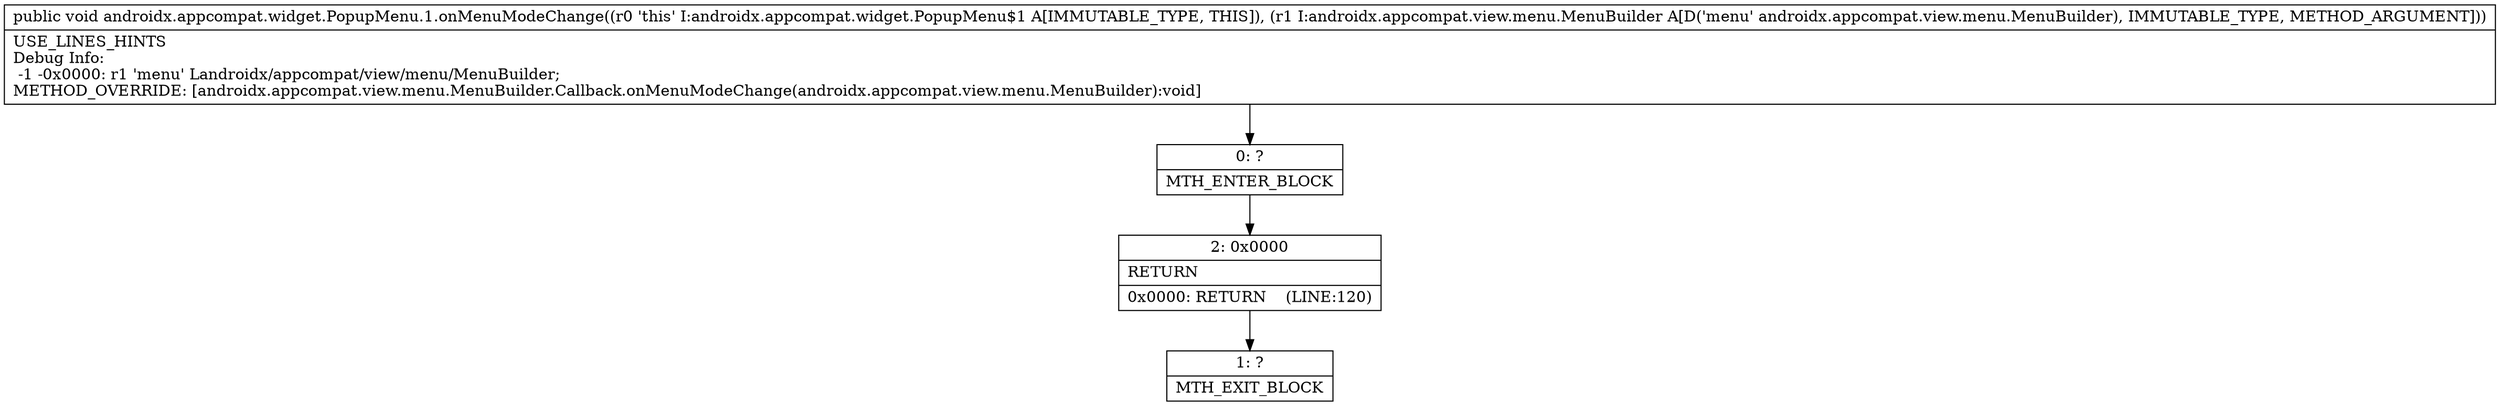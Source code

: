 digraph "CFG forandroidx.appcompat.widget.PopupMenu.1.onMenuModeChange(Landroidx\/appcompat\/view\/menu\/MenuBuilder;)V" {
Node_0 [shape=record,label="{0\:\ ?|MTH_ENTER_BLOCK\l}"];
Node_2 [shape=record,label="{2\:\ 0x0000|RETURN\l|0x0000: RETURN    (LINE:120)\l}"];
Node_1 [shape=record,label="{1\:\ ?|MTH_EXIT_BLOCK\l}"];
MethodNode[shape=record,label="{public void androidx.appcompat.widget.PopupMenu.1.onMenuModeChange((r0 'this' I:androidx.appcompat.widget.PopupMenu$1 A[IMMUTABLE_TYPE, THIS]), (r1 I:androidx.appcompat.view.menu.MenuBuilder A[D('menu' androidx.appcompat.view.menu.MenuBuilder), IMMUTABLE_TYPE, METHOD_ARGUMENT]))  | USE_LINES_HINTS\lDebug Info:\l  \-1 \-0x0000: r1 'menu' Landroidx\/appcompat\/view\/menu\/MenuBuilder;\lMETHOD_OVERRIDE: [androidx.appcompat.view.menu.MenuBuilder.Callback.onMenuModeChange(androidx.appcompat.view.menu.MenuBuilder):void]\l}"];
MethodNode -> Node_0;Node_0 -> Node_2;
Node_2 -> Node_1;
}

